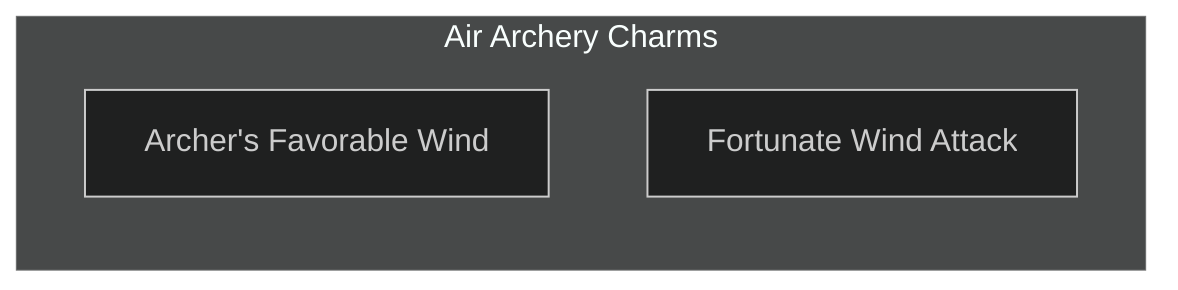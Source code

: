 ---
config:
  theme: dark
---
flowchart TD

    %% described in Storyteller's Companion
    subgraph air_archery[Air Archery Charms]
        direction TB

        archers_favorable_wind[Archer's Favorable Wind]
        click archers_favorable_wind callback "
        Archer's Favorable Wind<br>
        <br>
        Cost: 1 mote<br>
        Duration: Instant<br>
        Type: Supplemental<br>
        Minimum Archery: 2<br>
        Minimum Essence: 1<br>
        Prerequisite Charms: None<br>
        <br>
        Wind makes archery less accurate because it blows
        arrows off course. The Aspects of Air, however, can
        persuade the winds to let the arrow fly unhindered. Each
        point of Essence the character has cancels one point of
        extra difficulty. Thus, a Dynast of Air with Essence 4 could
        practice target shooting in a hurricane! Each bowshot
        demands a separate use of this Charm.<br>
        Cascade Charms:<br>
        • A more experienced Aspect of Air might be able to
        negate wind penalties for a few minutes, during which she
        could fire as many arrows as she wanted.<br>
        • The character could extend the Archer's Favorable
        Wind to a small group of other characters.<br>
        • An Air-attuned archer might persuade the winds to
        blow against the arrows of his enemies, increasing their
        difficulty to hit.
        "

        fortunate_wind_attack[Fortunate Wind Attack]
        click fortunate_wind_attack callback "
        Fortunate Wind Attack<br>
        <br>
        Cost: 1 mote<br>
        Duration: Instant<br>
        Type: Supplemental<br>
        Minimum Archery: 2<br>
        Minimum Essence: 1<br>
        Prerequisite Charms: None<br>
        <br>
        Through this basic Charm, a Dragon-Blooded archer
        persuades the winds to propel and guide his arrow. The
        range increment of the character's weapon in doubled for
        that attack.<br>
        Cascade Charms:<br>
        • A more experienced Dynast of Air could extend this
        Charm's effect to a small group of people.<br>
        • As with various Archery-based Charms used by
        Solars, a Dragon-Blooded archer might negate range pen-
        alties entirely.
        "

    end